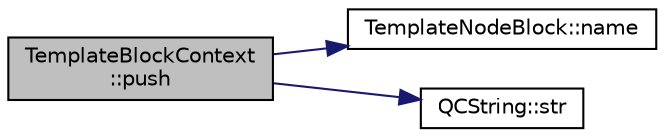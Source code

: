 digraph "TemplateBlockContext::push"
{
 // LATEX_PDF_SIZE
  edge [fontname="Helvetica",fontsize="10",labelfontname="Helvetica",labelfontsize="10"];
  node [fontname="Helvetica",fontsize="10",shape=record];
  rankdir="LR";
  Node1 [label="TemplateBlockContext\l::push",height=0.2,width=0.4,color="black", fillcolor="grey75", style="filled", fontcolor="black",tooltip=" "];
  Node1 -> Node2 [color="midnightblue",fontsize="10",style="solid"];
  Node2 [label="TemplateNodeBlock::name",height=0.2,width=0.4,color="black", fillcolor="white", style="filled",URL="$classTemplateNodeBlock.html#a40c7b04c835b6caf2788095c526fdea5",tooltip=" "];
  Node1 -> Node3 [color="midnightblue",fontsize="10",style="solid"];
  Node3 [label="QCString::str",height=0.2,width=0.4,color="black", fillcolor="white", style="filled",URL="$classQCString.html#a9824b07232eea418ab3b3e7dc3178eec",tooltip=" "];
}
